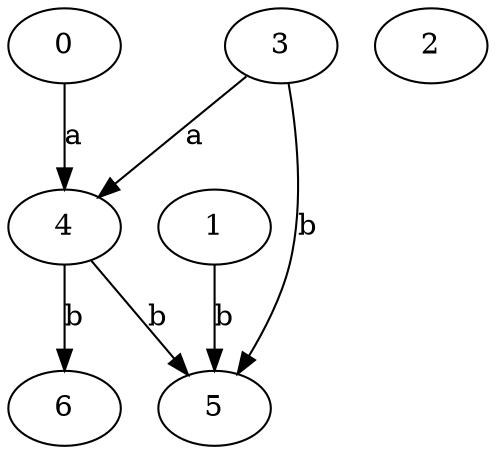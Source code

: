 strict digraph  {
0;
1;
2;
3;
4;
5;
6;
0 -> 4  [label=a];
1 -> 5  [label=b];
3 -> 4  [label=a];
3 -> 5  [label=b];
4 -> 5  [label=b];
4 -> 6  [label=b];
}
